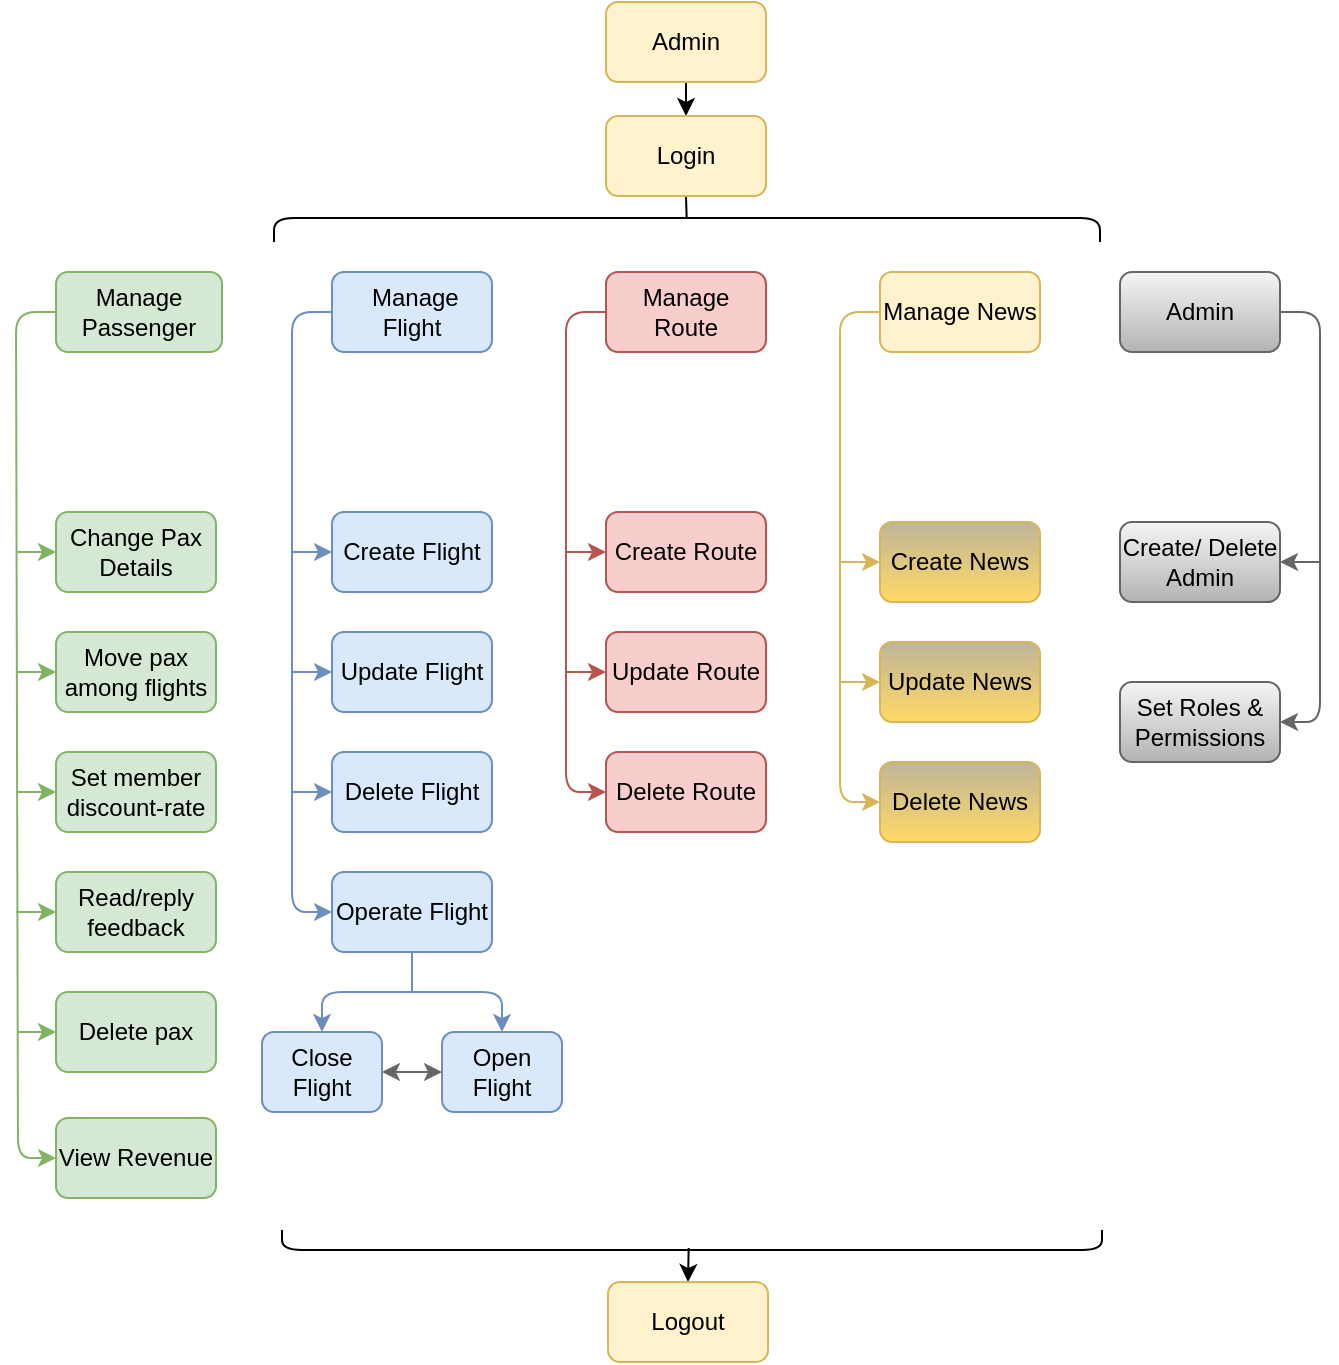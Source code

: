 <mxfile version="19.0.3" type="device"><diagram id="SG1t1Xk3sOcwxMjcaZ9h" name="Page-1"><mxGraphModel dx="1185" dy="721" grid="0" gridSize="10" guides="1" tooltips="1" connect="1" arrows="1" fold="1" page="1" pageScale="1" pageWidth="850" pageHeight="1100" math="0" shadow="0"><root><mxCell id="0"/><mxCell id="1" parent="0"/><mxCell id="YYX83vvnbH0BCQRNTQzC-54" style="edgeStyle=none;rounded=1;orthogonalLoop=1;jettySize=auto;html=1;exitX=0.5;exitY=1;exitDx=0;exitDy=0;entryX=0.5;entryY=0;entryDx=0;entryDy=0;endArrow=classic;endFill=1;" parent="1" source="YYX83vvnbH0BCQRNTQzC-1" target="YYX83vvnbH0BCQRNTQzC-2" edge="1"><mxGeometry relative="1" as="geometry"/></mxCell><mxCell id="YYX83vvnbH0BCQRNTQzC-1" value="Admin" style="rounded=1;whiteSpace=wrap;html=1;fillColor=#fff2cc;strokeColor=#d6b656;" parent="1" vertex="1"><mxGeometry x="403" y="50" width="80" height="40" as="geometry"/></mxCell><mxCell id="QpY3k5QYJSutoe1ZK8gP-38" style="edgeStyle=orthogonalEdgeStyle;rounded=1;orthogonalLoop=1;jettySize=auto;html=1;exitX=0.5;exitY=1;exitDx=0;exitDy=0;fontFamily=Helvetica;fontSize=12;startArrow=none;startFill=0;endArrow=none;endFill=0;" parent="1" source="YYX83vvnbH0BCQRNTQzC-2" edge="1"><mxGeometry relative="1" as="geometry"><mxPoint x="443.333" y="158.167" as="targetPoint"/></mxGeometry></mxCell><mxCell id="YYX83vvnbH0BCQRNTQzC-2" value="Login" style="rounded=1;whiteSpace=wrap;html=1;fillColor=#fff2cc;strokeColor=#d6b656;horizontal=1;verticalAlign=middle;" parent="1" vertex="1"><mxGeometry x="403" y="107" width="80" height="40" as="geometry"/></mxCell><mxCell id="QpY3k5QYJSutoe1ZK8gP-9" style="edgeStyle=orthogonalEdgeStyle;rounded=1;orthogonalLoop=1;jettySize=auto;html=1;exitX=0;exitY=0.5;exitDx=0;exitDy=0;entryX=0;entryY=0.5;entryDx=0;entryDy=0;fillColor=#dae8fc;strokeColor=#6c8ebf;" parent="1" source="YYX83vvnbH0BCQRNTQzC-3" target="YYX83vvnbH0BCQRNTQzC-12" edge="1"><mxGeometry relative="1" as="geometry"/></mxCell><mxCell id="YYX83vvnbH0BCQRNTQzC-3" value="&amp;nbsp;Manage &lt;br&gt;Flight" style="rounded=1;whiteSpace=wrap;html=1;fillColor=#dae8fc;strokeColor=#6c8ebf;" parent="1" vertex="1"><mxGeometry x="266" y="185" width="80" height="40" as="geometry"/></mxCell><mxCell id="YYX83vvnbH0BCQRNTQzC-4" value="Manage Route" style="rounded=1;whiteSpace=wrap;html=1;fillColor=#f8cecc;strokeColor=#b85450;" parent="1" vertex="1"><mxGeometry x="403" y="185" width="80" height="40" as="geometry"/></mxCell><mxCell id="QpY3k5QYJSutoe1ZK8gP-37" style="edgeStyle=orthogonalEdgeStyle;rounded=1;orthogonalLoop=1;jettySize=auto;html=1;fontFamily=Helvetica;fontSize=12;startArrow=none;startFill=0;endArrow=none;endFill=0;" parent="1" edge="1"><mxGeometry relative="1" as="geometry"><mxPoint x="237" y="170" as="sourcePoint"/><mxPoint x="650" y="170" as="targetPoint"/><Array as="points"><mxPoint x="236.5" y="158"/><mxPoint x="649.5" y="158"/></Array></mxGeometry></mxCell><mxCell id="YYX83vvnbH0BCQRNTQzC-5" value="Manage&lt;br&gt;Passenger" style="rounded=1;whiteSpace=wrap;html=1;fillColor=#d5e8d4;strokeColor=#82b366;" parent="1" vertex="1"><mxGeometry x="128" y="185" width="83" height="40" as="geometry"/></mxCell><mxCell id="QpY3k5QYJSutoe1ZK8gP-12" style="edgeStyle=orthogonalEdgeStyle;rounded=1;orthogonalLoop=1;jettySize=auto;html=1;entryX=0;entryY=0.5;entryDx=0;entryDy=0;fillColor=#dae8fc;strokeColor=#6c8ebf;" parent="1" target="YYX83vvnbH0BCQRNTQzC-6" edge="1"><mxGeometry relative="1" as="geometry"><mxPoint x="246" y="325" as="sourcePoint"/></mxGeometry></mxCell><mxCell id="YYX83vvnbH0BCQRNTQzC-6" value="Create Flight" style="rounded=1;whiteSpace=wrap;html=1;fillColor=#dae8fc;strokeColor=#6c8ebf;" parent="1" vertex="1"><mxGeometry x="266" y="305" width="80" height="40" as="geometry"/></mxCell><mxCell id="QpY3k5QYJSutoe1ZK8gP-11" style="edgeStyle=orthogonalEdgeStyle;rounded=1;orthogonalLoop=1;jettySize=auto;html=1;entryX=0;entryY=0.5;entryDx=0;entryDy=0;fillColor=#dae8fc;strokeColor=#6c8ebf;" parent="1" target="YYX83vvnbH0BCQRNTQzC-7" edge="1"><mxGeometry relative="1" as="geometry"><mxPoint x="246" y="385" as="sourcePoint"/></mxGeometry></mxCell><mxCell id="YYX83vvnbH0BCQRNTQzC-7" value="Update Flight" style="rounded=1;whiteSpace=wrap;html=1;fillColor=#dae8fc;strokeColor=#6c8ebf;" parent="1" vertex="1"><mxGeometry x="266" y="365" width="80" height="40" as="geometry"/></mxCell><mxCell id="QpY3k5QYJSutoe1ZK8gP-10" style="edgeStyle=orthogonalEdgeStyle;rounded=1;orthogonalLoop=1;jettySize=auto;html=1;entryX=0;entryY=0.5;entryDx=0;entryDy=0;fillColor=#dae8fc;strokeColor=#6c8ebf;" parent="1" target="YYX83vvnbH0BCQRNTQzC-8" edge="1"><mxGeometry relative="1" as="geometry"><mxPoint x="246" y="445" as="sourcePoint"/></mxGeometry></mxCell><mxCell id="YYX83vvnbH0BCQRNTQzC-8" value="Delete Flight" style="rounded=1;whiteSpace=wrap;html=1;fillColor=#dae8fc;strokeColor=#6c8ebf;" parent="1" vertex="1"><mxGeometry x="266" y="425" width="80" height="40" as="geometry"/></mxCell><mxCell id="QpY3k5QYJSutoe1ZK8gP-19" style="edgeStyle=orthogonalEdgeStyle;rounded=1;orthogonalLoop=1;jettySize=auto;html=1;exitX=0;exitY=0.5;exitDx=0;exitDy=0;startArrow=none;startFill=0;endArrow=classic;endFill=1;entryX=0;entryY=0.5;entryDx=0;entryDy=0;fillColor=#f8cecc;strokeColor=#b85450;" parent="1" target="YYX83vvnbH0BCQRNTQzC-9" edge="1"><mxGeometry relative="1" as="geometry"><mxPoint x="383" y="325" as="sourcePoint"/></mxGeometry></mxCell><mxCell id="YYX83vvnbH0BCQRNTQzC-9" value="Create Route" style="rounded=1;whiteSpace=wrap;html=1;fillColor=#f8cecc;strokeColor=#b85450;" parent="1" vertex="1"><mxGeometry x="403" y="305" width="80" height="40" as="geometry"/></mxCell><mxCell id="QpY3k5QYJSutoe1ZK8gP-20" style="edgeStyle=orthogonalEdgeStyle;rounded=1;orthogonalLoop=1;jettySize=auto;html=1;exitX=0;exitY=0.5;exitDx=0;exitDy=0;startArrow=none;startFill=0;endArrow=classic;endFill=1;entryX=0;entryY=0.5;entryDx=0;entryDy=0;fillColor=#f8cecc;strokeColor=#b85450;" parent="1" target="YYX83vvnbH0BCQRNTQzC-10" edge="1"><mxGeometry relative="1" as="geometry"><mxPoint x="383" y="385" as="sourcePoint"/></mxGeometry></mxCell><mxCell id="YYX83vvnbH0BCQRNTQzC-10" value="Update Route" style="rounded=1;whiteSpace=wrap;html=1;fillColor=#f8cecc;strokeColor=#b85450;" parent="1" vertex="1"><mxGeometry x="403" y="365" width="80" height="40" as="geometry"/></mxCell><mxCell id="YYX83vvnbH0BCQRNTQzC-65" style="edgeStyle=elbowEdgeStyle;rounded=1;sketch=0;orthogonalLoop=1;jettySize=auto;elbow=vertical;html=1;shadow=0;endArrow=classic;endFill=1;entryX=0;entryY=0.5;entryDx=0;entryDy=0;fillColor=#f8cecc;strokeColor=#b85450;exitX=0;exitY=0.5;exitDx=0;exitDy=0;" parent="1" source="YYX83vvnbH0BCQRNTQzC-4" target="YYX83vvnbH0BCQRNTQzC-11" edge="1"><mxGeometry relative="1" as="geometry"><mxPoint x="383" y="205" as="sourcePoint"/><Array as="points"><mxPoint x="383" y="445"/></Array></mxGeometry></mxCell><mxCell id="YYX83vvnbH0BCQRNTQzC-11" value="Delete Route" style="rounded=1;whiteSpace=wrap;html=1;fillColor=#f8cecc;strokeColor=#b85450;" parent="1" vertex="1"><mxGeometry x="403" y="425" width="80" height="40" as="geometry"/></mxCell><mxCell id="QpY3k5QYJSutoe1ZK8gP-31" style="edgeStyle=orthogonalEdgeStyle;rounded=1;orthogonalLoop=1;jettySize=auto;html=1;exitX=0.5;exitY=1;exitDx=0;exitDy=0;fontFamily=Helvetica;fontSize=12;startArrow=none;startFill=0;endArrow=none;endFill=0;fillColor=#dae8fc;strokeColor=#6c8ebf;" parent="1" source="YYX83vvnbH0BCQRNTQzC-12" edge="1"><mxGeometry relative="1" as="geometry"><mxPoint x="306" y="545" as="targetPoint"/></mxGeometry></mxCell><mxCell id="YYX83vvnbH0BCQRNTQzC-12" value="Operate Flight" style="rounded=1;whiteSpace=wrap;html=1;fillColor=#dae8fc;strokeColor=#6c8ebf;" parent="1" vertex="1"><mxGeometry x="266" y="485" width="80" height="40" as="geometry"/></mxCell><mxCell id="QpY3k5QYJSutoe1ZK8gP-3" style="edgeStyle=orthogonalEdgeStyle;rounded=0;orthogonalLoop=1;jettySize=auto;html=1;entryX=0;entryY=0.5;entryDx=0;entryDy=0;fillColor=#d5e8d4;strokeColor=#82b366;" parent="1" target="YYX83vvnbH0BCQRNTQzC-37" edge="1"><mxGeometry relative="1" as="geometry"><mxPoint x="108" y="325" as="sourcePoint"/></mxGeometry></mxCell><mxCell id="YYX83vvnbH0BCQRNTQzC-37" value="Change Pax&lt;br&gt;Details" style="rounded=1;whiteSpace=wrap;html=1;fillColor=#d5e8d4;strokeColor=#82b366;" parent="1" vertex="1"><mxGeometry x="128" y="305" width="80" height="40" as="geometry"/></mxCell><mxCell id="YYX83vvnbH0BCQRNTQzC-53" style="edgeStyle=none;rounded=1;orthogonalLoop=1;jettySize=auto;html=1;endArrow=classic;endFill=1;entryX=0;entryY=0.5;entryDx=0;entryDy=0;fillColor=#d5e8d4;strokeColor=#82b366;exitX=0;exitY=0.5;exitDx=0;exitDy=0;" parent="1" source="YYX83vvnbH0BCQRNTQzC-5" target="YYX83vvnbH0BCQRNTQzC-38" edge="1"><mxGeometry relative="1" as="geometry"><mxPoint x="88" y="525" as="sourcePoint"/><Array as="points"><mxPoint x="108" y="205"/><mxPoint x="109" y="628"/></Array></mxGeometry></mxCell><mxCell id="YYX83vvnbH0BCQRNTQzC-38" value="View Revenue" style="rounded=1;whiteSpace=wrap;html=1;fillColor=#d5e8d4;strokeColor=#82b366;" parent="1" vertex="1"><mxGeometry x="128" y="608" width="80" height="40" as="geometry"/></mxCell><mxCell id="QpY3k5QYJSutoe1ZK8gP-41" style="edgeStyle=orthogonalEdgeStyle;rounded=1;orthogonalLoop=1;jettySize=auto;html=1;exitX=0.5;exitY=0;exitDx=0;exitDy=0;fontFamily=Helvetica;fontSize=12;startArrow=classic;startFill=1;endArrow=none;endFill=0;" parent="1" source="YYX83vvnbH0BCQRNTQzC-39" edge="1"><mxGeometry relative="1" as="geometry"><mxPoint x="444.333" y="673" as="targetPoint"/></mxGeometry></mxCell><mxCell id="YYX83vvnbH0BCQRNTQzC-39" value="Logout" style="rounded=1;whiteSpace=wrap;html=1;fillColor=#fff2cc;strokeColor=#d6b656;" parent="1" vertex="1"><mxGeometry x="404" y="690" width="80" height="40" as="geometry"/></mxCell><mxCell id="lvix3sPh71THGVYflC2d-10" style="edgeStyle=orthogonalEdgeStyle;rounded=0;orthogonalLoop=1;jettySize=auto;html=1;endArrow=classic;endFill=1;strokeColor=#82b366;entryX=0;entryY=0.5;entryDx=0;entryDy=0;fillColor=#d5e8d4;" parent="1" target="lvix3sPh71THGVYflC2d-6" edge="1"><mxGeometry relative="1" as="geometry"><mxPoint x="108" y="505" as="sourcePoint"/></mxGeometry></mxCell><mxCell id="lvix3sPh71THGVYflC2d-6" value="Read/reply feedback" style="rounded=1;whiteSpace=wrap;html=1;fillColor=#d5e8d4;strokeColor=#82b366;" parent="1" vertex="1"><mxGeometry x="128" y="485" width="80" height="40" as="geometry"/></mxCell><mxCell id="QpY3k5QYJSutoe1ZK8gP-32" style="edgeStyle=orthogonalEdgeStyle;rounded=1;orthogonalLoop=1;jettySize=auto;html=1;exitX=0;exitY=0.5;exitDx=0;exitDy=0;fontFamily=Helvetica;fontSize=12;startArrow=none;startFill=0;endArrow=classic;endFill=1;entryX=0;entryY=0.5;entryDx=0;entryDy=0;fillColor=#d5e8d4;strokeColor=#82b366;" parent="1" target="lvix3sPh71THGVYflC2d-8" edge="1"><mxGeometry relative="1" as="geometry"><mxPoint x="108" y="445" as="sourcePoint"/></mxGeometry></mxCell><mxCell id="lvix3sPh71THGVYflC2d-8" value="Set member discount-rate" style="rounded=1;whiteSpace=wrap;html=1;fillColor=#d5e8d4;strokeColor=#82b366;" parent="1" vertex="1"><mxGeometry x="128" y="425" width="80" height="40" as="geometry"/></mxCell><mxCell id="a3WcodxhOYpZHzyP_fBy-2" style="edgeStyle=orthogonalEdgeStyle;rounded=0;orthogonalLoop=1;jettySize=auto;html=1;entryX=0;entryY=0.5;entryDx=0;entryDy=0;fillColor=#d5e8d4;strokeColor=#82b366;" parent="1" target="a3WcodxhOYpZHzyP_fBy-1" edge="1"><mxGeometry relative="1" as="geometry"><mxPoint x="108" y="385" as="sourcePoint"/></mxGeometry></mxCell><mxCell id="a3WcodxhOYpZHzyP_fBy-1" value="Move pax&lt;br&gt;among flights" style="rounded=1;whiteSpace=wrap;html=1;fillColor=#d5e8d4;strokeColor=#82b366;" parent="1" vertex="1"><mxGeometry x="128" y="365" width="80" height="40" as="geometry"/></mxCell><mxCell id="YYX83vvnbH0BCQRNTQzC-23" style="edgeStyle=orthogonalEdgeStyle;rounded=1;orthogonalLoop=1;jettySize=auto;html=1;exitX=0.5;exitY=1;exitDx=0;exitDy=0;entryX=0.5;entryY=1;entryDx=0;entryDy=0;fillColor=#dae8fc;strokeColor=#6c8ebf;horizontal=0;" parent="1" edge="1"><mxGeometry relative="1" as="geometry"><mxPoint x="321" y="655" as="sourcePoint"/><mxPoint x="321" y="655" as="targetPoint"/></mxGeometry></mxCell><mxCell id="YYX83vvnbH0BCQRNTQzC-20" value="&lt;span style=&quot;&quot;&gt;Open Flight&lt;/span&gt;" style="rounded=1;whiteSpace=wrap;html=1;fillColor=#dae8fc;strokeColor=#6c8ebf;rotation=90;horizontal=0;flipH=0;flipV=0;" parent="1" vertex="1"><mxGeometry x="331" y="555" width="40" height="60" as="geometry"/></mxCell><mxCell id="QpY3k5QYJSutoe1ZK8gP-17" style="edgeStyle=orthogonalEdgeStyle;rounded=1;orthogonalLoop=1;jettySize=auto;html=1;exitX=0;exitY=0.5;exitDx=0;exitDy=0;entryX=0;entryY=0.5;entryDx=0;entryDy=0;startArrow=classic;startFill=1;fillColor=#dae8fc;strokeColor=#6c8ebf;" parent="1" source="YYX83vvnbH0BCQRNTQzC-21" target="YYX83vvnbH0BCQRNTQzC-20" edge="1"><mxGeometry relative="1" as="geometry"><Array as="points"><mxPoint x="261" y="545"/><mxPoint x="351" y="545"/></Array></mxGeometry></mxCell><mxCell id="QpY3k5QYJSutoe1ZK8gP-24" value="" style="edgeStyle=orthogonalEdgeStyle;rounded=1;orthogonalLoop=1;jettySize=auto;html=1;fontFamily=Helvetica;fontSize=12;startArrow=classic;startFill=1;endArrow=classic;endFill=1;fillColor=#f5f5f5;strokeColor=#666666;" parent="1" source="YYX83vvnbH0BCQRNTQzC-21" target="YYX83vvnbH0BCQRNTQzC-20" edge="1"><mxGeometry relative="1" as="geometry"/></mxCell><mxCell id="YYX83vvnbH0BCQRNTQzC-21" value="Close Flight" style="rounded=1;whiteSpace=wrap;html=1;fillColor=#dae8fc;strokeColor=#6c8ebf;rotation=90;horizontal=0;flipH=0;flipV=1;" parent="1" vertex="1"><mxGeometry x="241" y="555" width="40" height="60" as="geometry"/></mxCell><mxCell id="QpY3k5QYJSutoe1ZK8gP-35" style="edgeStyle=orthogonalEdgeStyle;rounded=1;orthogonalLoop=1;jettySize=auto;html=1;exitX=1;exitY=0.5;exitDx=0;exitDy=0;fontFamily=Helvetica;fontSize=12;startArrow=none;startFill=0;endArrow=classic;endFill=1;fillColor=#f5f5f5;strokeColor=#666666;gradientColor=#b3b3b3;entryX=1;entryY=0.5;entryDx=0;entryDy=0;" parent="1" source="QpY3k5QYJSutoe1ZK8gP-21" edge="1" target="QpY3k5QYJSutoe1ZK8gP-23"><mxGeometry relative="1" as="geometry"><mxPoint x="760" y="365" as="targetPoint"/><Array as="points"><mxPoint x="760" y="205"/><mxPoint x="760" y="410"/></Array></mxGeometry></mxCell><mxCell id="QpY3k5QYJSutoe1ZK8gP-21" value="Admin" style="rounded=1;whiteSpace=wrap;html=1;fillColor=#f5f5f5;strokeColor=#666666;gradientColor=#b3b3b3;" parent="1" vertex="1"><mxGeometry x="660" y="185" width="80" height="40" as="geometry"/></mxCell><mxCell id="g7PWHSUHK6H84gdtBugT-9" style="edgeStyle=orthogonalEdgeStyle;rounded=1;orthogonalLoop=1;jettySize=auto;html=1;exitX=1;exitY=0.5;exitDx=0;exitDy=0;endArrow=classic;endFill=1;entryX=1;entryY=0.5;entryDx=0;entryDy=0;fillColor=#f5f5f5;strokeColor=#666666;" edge="1" parent="1" target="QpY3k5QYJSutoe1ZK8gP-22"><mxGeometry relative="1" as="geometry"><mxPoint x="760" y="330" as="sourcePoint"/></mxGeometry></mxCell><mxCell id="QpY3k5QYJSutoe1ZK8gP-22" value="Create/ Delete Admin" style="rounded=1;whiteSpace=wrap;html=1;fillColor=#f5f5f5;strokeColor=#666666;gradientColor=#b3b3b3;" parent="1" vertex="1"><mxGeometry x="660" y="310" width="80" height="40" as="geometry"/></mxCell><mxCell id="QpY3k5QYJSutoe1ZK8gP-23" value="Set Roles &amp;amp; Permissions" style="rounded=1;whiteSpace=wrap;html=1;fillColor=#f5f5f5;strokeColor=#666666;gradientColor=#b3b3b3;" parent="1" vertex="1"><mxGeometry x="660" y="390" width="80" height="40" as="geometry"/></mxCell><mxCell id="QpY3k5QYJSutoe1ZK8gP-39" style="edgeStyle=orthogonalEdgeStyle;rounded=1;orthogonalLoop=1;jettySize=auto;html=1;fontFamily=Helvetica;fontSize=12;startArrow=none;startFill=0;endArrow=none;endFill=0;" parent="1" edge="1"><mxGeometry relative="1" as="geometry"><mxPoint x="241" y="664" as="sourcePoint"/><mxPoint x="651" y="664" as="targetPoint"/><Array as="points"><mxPoint x="241" y="674"/><mxPoint x="651" y="674"/></Array></mxGeometry></mxCell><mxCell id="DY59Bpyqi_bBlEPyZw2X-2" style="edgeStyle=orthogonalEdgeStyle;rounded=0;orthogonalLoop=1;jettySize=auto;html=1;exitX=0;exitY=0.5;exitDx=0;exitDy=0;entryX=0;entryY=0.5;entryDx=0;entryDy=0;fillColor=#d5e8d4;strokeColor=#82b366;" parent="1" target="DY59Bpyqi_bBlEPyZw2X-1" edge="1"><mxGeometry relative="1" as="geometry"><mxPoint x="109" y="565" as="sourcePoint"/></mxGeometry></mxCell><mxCell id="DY59Bpyqi_bBlEPyZw2X-1" value="Delete pax" style="rounded=1;whiteSpace=wrap;html=1;fillColor=#d5e8d4;strokeColor=#82b366;" parent="1" vertex="1"><mxGeometry x="128" y="545" width="80" height="40" as="geometry"/></mxCell><mxCell id="g7PWHSUHK6H84gdtBugT-6" style="edgeStyle=orthogonalEdgeStyle;rounded=1;orthogonalLoop=1;jettySize=auto;html=1;exitX=0;exitY=0.5;exitDx=0;exitDy=0;entryX=1;entryY=0.5;entryDx=0;entryDy=0;fillColor=#fff2cc;strokeColor=#d6b656;" edge="1" parent="1" source="DY59Bpyqi_bBlEPyZw2X-3" target="g7PWHSUHK6H84gdtBugT-3"><mxGeometry relative="1" as="geometry"/></mxCell><mxCell id="DY59Bpyqi_bBlEPyZw2X-3" value="Manage News" style="rounded=1;whiteSpace=wrap;html=1;fillColor=#fff2cc;strokeColor=#d6b656;" parent="1" vertex="1"><mxGeometry x="540" y="185" width="80" height="40" as="geometry"/></mxCell><mxCell id="g7PWHSUHK6H84gdtBugT-3" value="Delete News" style="rounded=1;whiteSpace=wrap;html=1;fillColor=#BFB599;strokeColor=#d6b656;rotation=90;direction=south;flipH=1;flipV=1;verticalAlign=middle;horizontal=0;gradientColor=#ffd966;" vertex="1" parent="1"><mxGeometry x="560" y="410" width="40" height="80" as="geometry"/></mxCell><mxCell id="g7PWHSUHK6H84gdtBugT-7" style="edgeStyle=orthogonalEdgeStyle;rounded=1;orthogonalLoop=1;jettySize=auto;html=1;exitX=1;exitY=0.5;exitDx=0;exitDy=0;entryX=1;entryY=0.5;entryDx=0;entryDy=0;fillColor=#fff2cc;strokeColor=#d6b656;" edge="1" parent="1" target="g7PWHSUHK6H84gdtBugT-4"><mxGeometry relative="1" as="geometry"><mxPoint x="520" y="330" as="sourcePoint"/></mxGeometry></mxCell><mxCell id="g7PWHSUHK6H84gdtBugT-4" value="Create News" style="rounded=1;whiteSpace=wrap;html=1;fillColor=#BFB599;strokeColor=#d6b656;rotation=90;direction=south;flipH=1;flipV=1;verticalAlign=middle;horizontal=0;gradientColor=#ffd966;" vertex="1" parent="1"><mxGeometry x="560" y="290" width="40" height="80" as="geometry"/></mxCell><mxCell id="g7PWHSUHK6H84gdtBugT-8" style="edgeStyle=orthogonalEdgeStyle;rounded=1;orthogonalLoop=1;jettySize=auto;html=1;exitX=1;exitY=0.5;exitDx=0;exitDy=0;entryX=1;entryY=0.5;entryDx=0;entryDy=0;fillColor=#fff2cc;strokeColor=#d6b656;" edge="1" parent="1" target="g7PWHSUHK6H84gdtBugT-5"><mxGeometry relative="1" as="geometry"><mxPoint x="520" y="390" as="sourcePoint"/></mxGeometry></mxCell><mxCell id="g7PWHSUHK6H84gdtBugT-5" value="Update News" style="rounded=1;whiteSpace=wrap;html=1;fillColor=#BFB599;strokeColor=#d6b656;rotation=90;direction=south;flipH=1;flipV=1;verticalAlign=middle;horizontal=0;gradientColor=#ffd966;" vertex="1" parent="1"><mxGeometry x="560" y="350" width="40" height="80" as="geometry"/></mxCell></root></mxGraphModel></diagram></mxfile>